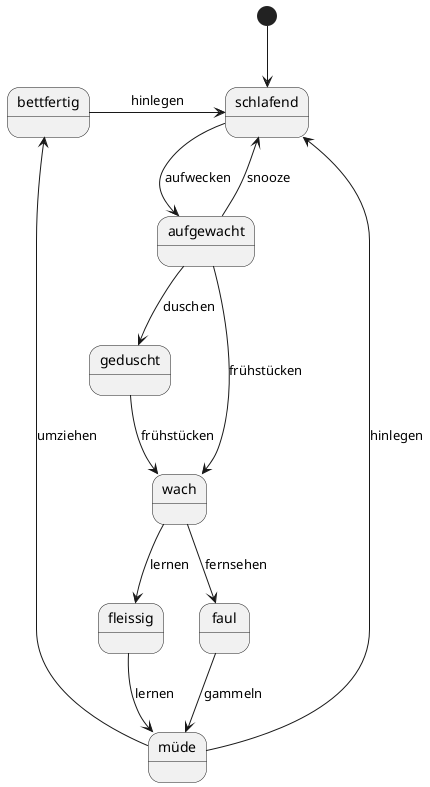 @startuml

[*] --> schlafend
aufgewacht --> schlafend : snooze
schlafend --> aufgewacht : aufwecken
aufgewacht --> geduscht : duschen
aufgewacht --> wach : frühstücken
geduscht --> wach : frühstücken
wach --> fleissig : lernen
wach --> faul : fernsehen
fleissig --> müde : lernen
faul --> müde : gammeln
müde --> bettfertig : umziehen
bettfertig -> schlafend : hinlegen
müde --> schlafend : hinlegen


' state geduscht {
'	[*] --> duschbereit : ausziehen
'	duschbereit --> nass : duschen
'	nass --> trocken : abtrocknen
'	trocken --> [*]
'}

@enduml
